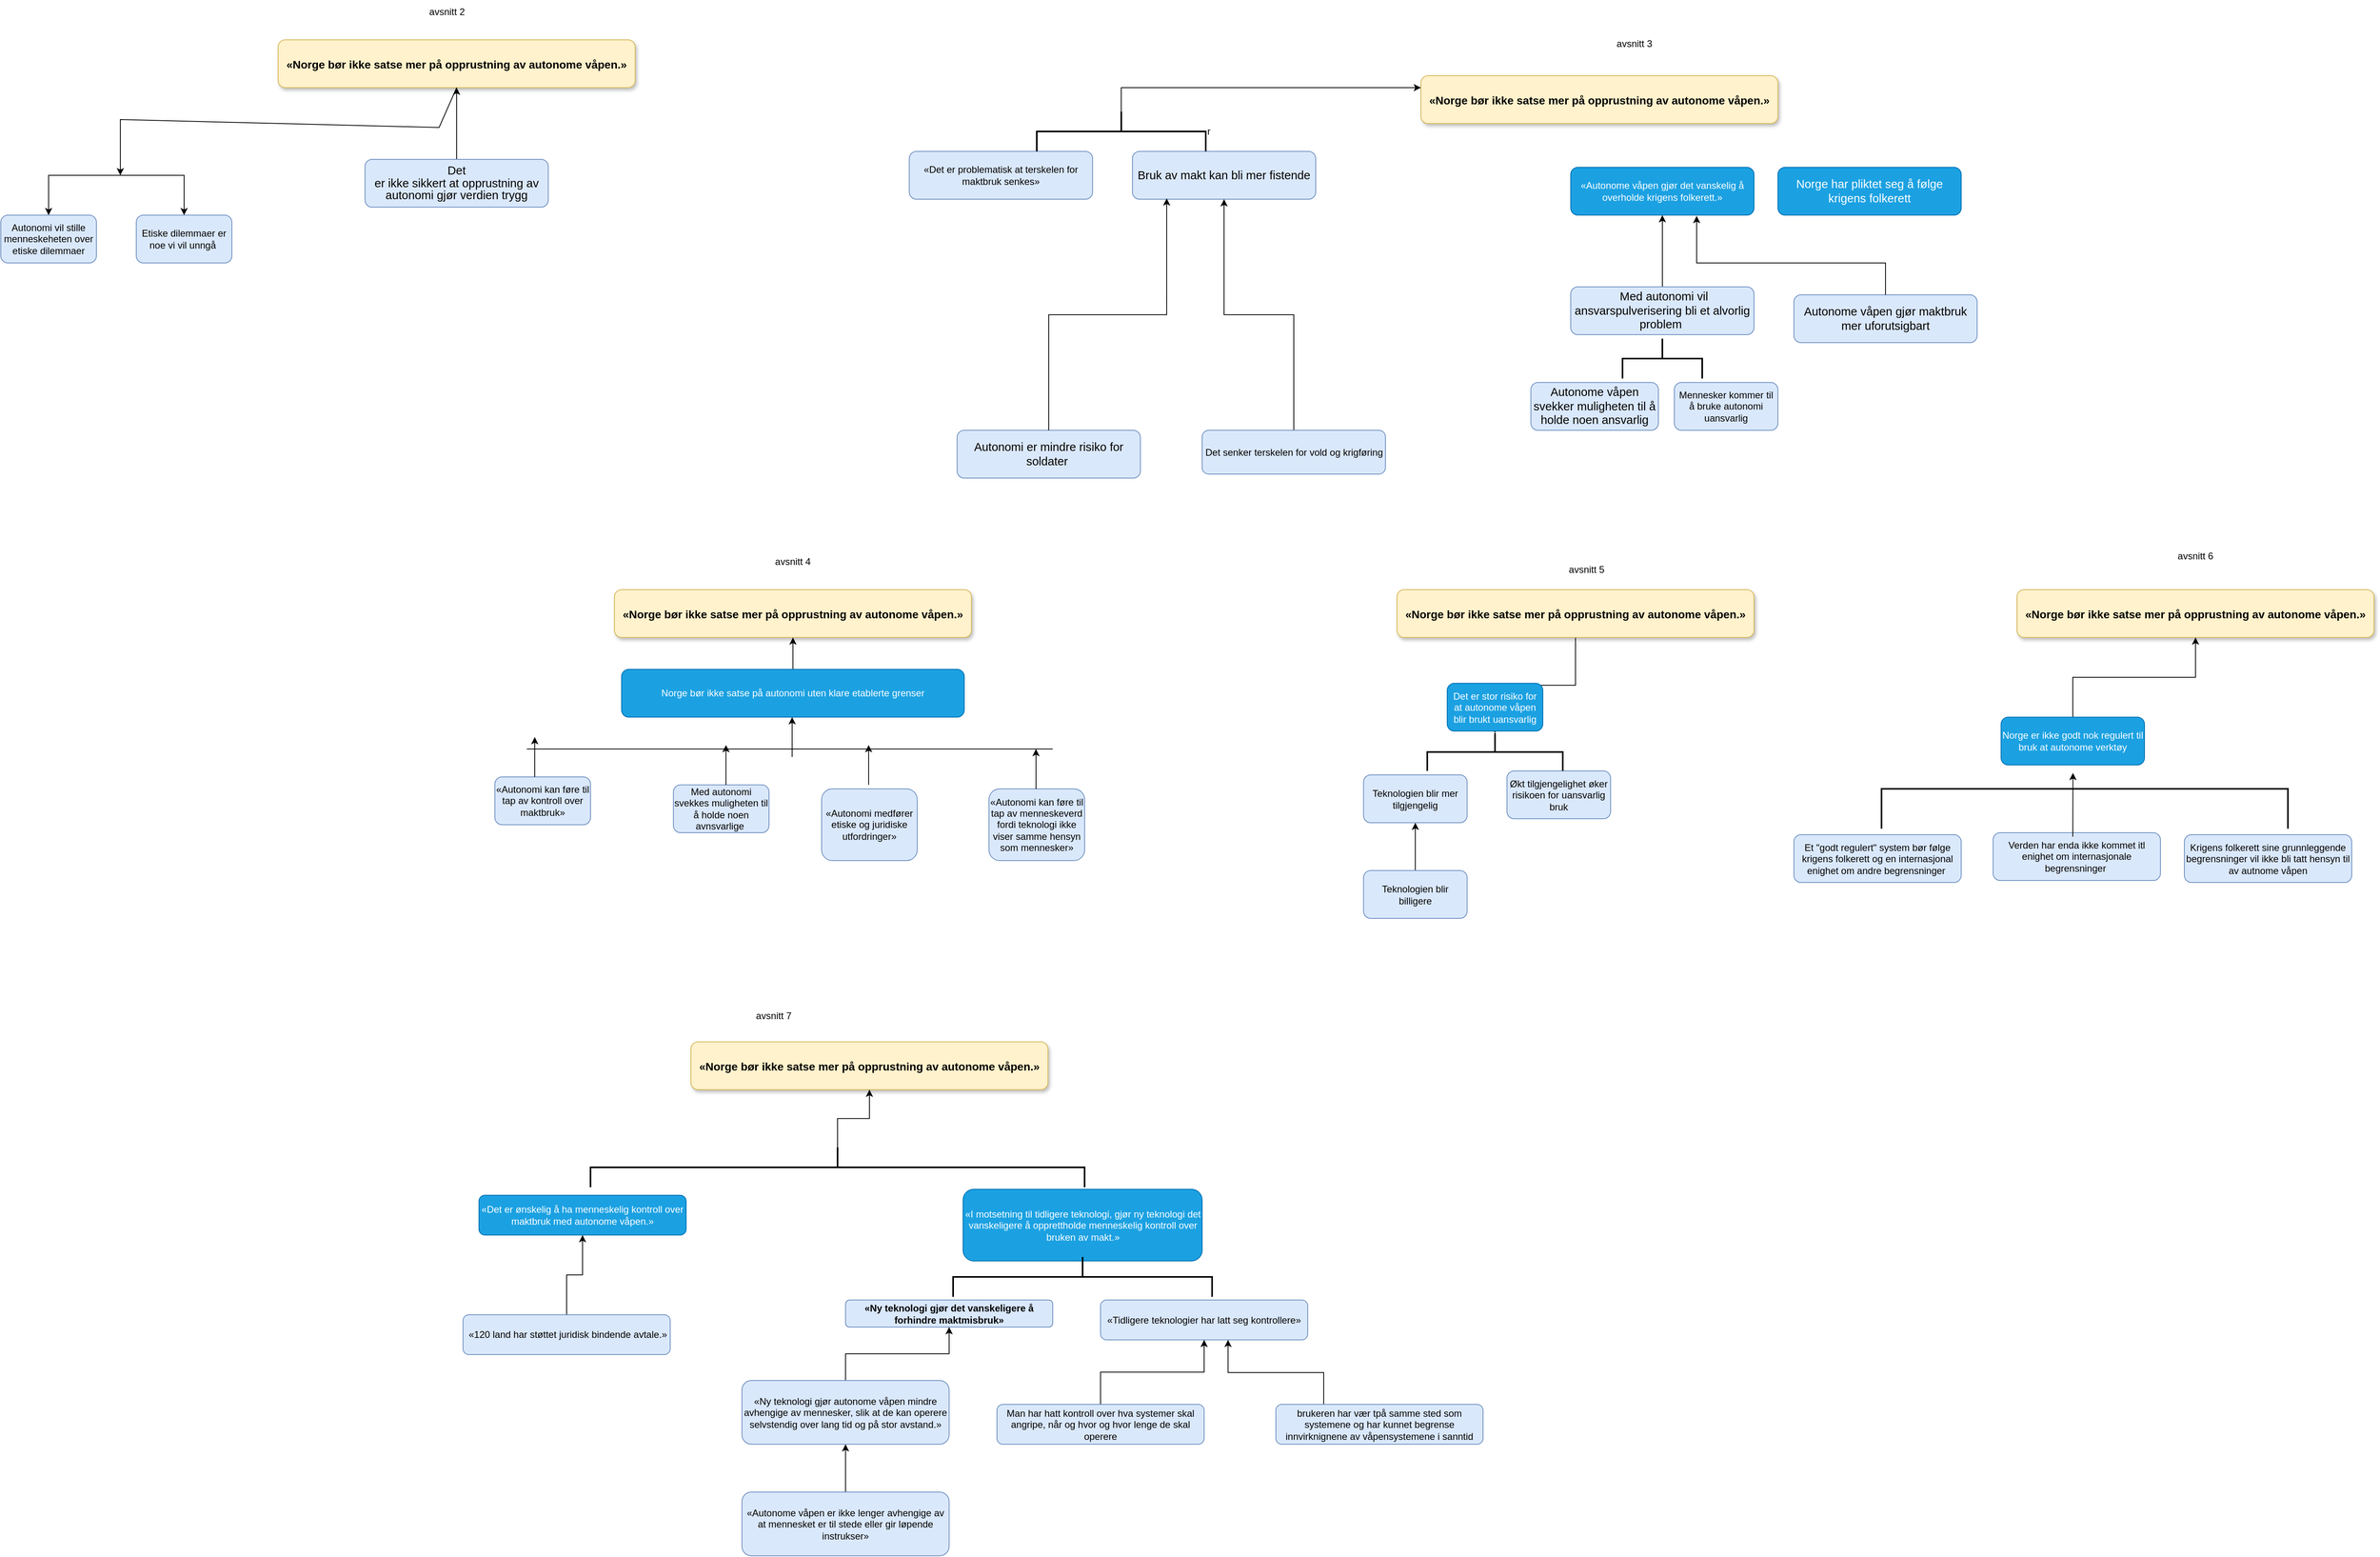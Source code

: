 <mxfile version="26.2.10">
  <diagram name="Page-1" id="97916047-d0de-89f5-080d-49f4d83e522f">
    <mxGraphModel dx="1433" dy="904" grid="1" gridSize="10" guides="1" tooltips="1" connect="1" arrows="1" fold="1" page="1" pageScale="1.5" pageWidth="3300" pageHeight="2339" background="none" math="0" shadow="0">
      <root>
        <mxCell id="0" />
        <mxCell id="1" parent="0" />
        <mxCell id="2" value="«Norge bør ikke satse mer på opprustning av autonome våpen.»" style="rounded=1;fillColor=#fff2cc;strokeColor=#d6b656;shadow=1;fontStyle=1;fontSize=14;" parent="1" vertex="1">
          <mxGeometry x="548" y="220" width="448" height="60" as="geometry" />
        </mxCell>
        <mxCell id="hGJrG1NqVIESyf2mDqUu-56" value="Autonomi vil stille menneskeheten over etiske dilemmaer" style="rounded=1;whiteSpace=wrap;html=1;fillColor=#dae8fc;strokeColor=#6c8ebf;" vertex="1" parent="1">
          <mxGeometry x="200" y="440" width="120" height="60" as="geometry" />
        </mxCell>
        <mxCell id="hGJrG1NqVIESyf2mDqUu-89" value="" style="edgeStyle=orthogonalEdgeStyle;rounded=0;orthogonalLoop=1;jettySize=auto;html=1;" edge="1" parent="1" source="hGJrG1NqVIESyf2mDqUu-57" target="2">
          <mxGeometry relative="1" as="geometry" />
        </mxCell>
        <mxCell id="hGJrG1NqVIESyf2mDqUu-57" value="&lt;span style=&quot;font-size:11.0pt;line-height:107%;&lt;br/&gt;font-family:&amp;quot;Calibri&amp;quot;,sans-serif;mso-ascii-theme-font:minor-latin;mso-fareast-font-family:&lt;br/&gt;Calibri;mso-fareast-theme-font:minor-latin;mso-hansi-theme-font:minor-latin;&lt;br/&gt;mso-bidi-font-family:&amp;quot;Times New Roman&amp;quot;;mso-bidi-theme-font:minor-bidi;&lt;br/&gt;mso-ansi-language:NO-BOK;mso-fareast-language:EN-US;mso-bidi-language:AR-SA&quot;&gt;Det&lt;br/&gt;er ikke sikkert at opprustning av autonomi gjør verdien trygg&lt;/span&gt;" style="rounded=1;whiteSpace=wrap;html=1;fillColor=#dae8fc;strokeColor=#6c8ebf;" vertex="1" parent="1">
          <mxGeometry x="657" y="370" width="230" height="60" as="geometry" />
        </mxCell>
        <mxCell id="hGJrG1NqVIESyf2mDqUu-59" value="Etiske dilemmaer er noe vi vil unngå&amp;nbsp;" style="rounded=1;whiteSpace=wrap;html=1;fillColor=#dae8fc;strokeColor=#6c8ebf;" vertex="1" parent="1">
          <mxGeometry x="370" y="440" width="120" height="60" as="geometry" />
        </mxCell>
        <mxCell id="hGJrG1NqVIESyf2mDqUu-61" value="" style="endArrow=classic;startArrow=classic;html=1;rounded=0;entryX=0.5;entryY=0;entryDx=0;entryDy=0;exitX=0.5;exitY=0;exitDx=0;exitDy=0;" edge="1" parent="1" source="hGJrG1NqVIESyf2mDqUu-56" target="hGJrG1NqVIESyf2mDqUu-59">
          <mxGeometry width="50" height="50" relative="1" as="geometry">
            <mxPoint x="290" y="380" as="sourcePoint" />
            <mxPoint x="400" y="380" as="targetPoint" />
            <Array as="points">
              <mxPoint x="260" y="390" />
              <mxPoint x="340" y="390" />
              <mxPoint x="430" y="390" />
            </Array>
          </mxGeometry>
        </mxCell>
        <mxCell id="hGJrG1NqVIESyf2mDqUu-62" value="" style="endArrow=classic;html=1;rounded=0;exitX=0.5;exitY=1;exitDx=0;exitDy=0;" edge="1" parent="1" source="2">
          <mxGeometry width="50" height="50" relative="1" as="geometry">
            <mxPoint x="620" y="340" as="sourcePoint" />
            <mxPoint x="350" y="390" as="targetPoint" />
            <Array as="points">
              <mxPoint x="750" y="330" />
              <mxPoint x="350" y="320" />
            </Array>
          </mxGeometry>
        </mxCell>
        <mxCell id="hGJrG1NqVIESyf2mDqUu-63" value="&lt;span style=&quot;font-size: 14.667px;&quot;&gt;Bruk av makt kan bli mer fistende&lt;/span&gt;" style="rounded=1;whiteSpace=wrap;html=1;fillColor=#dae8fc;strokeColor=#6c8ebf;" vertex="1" parent="1">
          <mxGeometry x="1620" y="360" width="230" height="60" as="geometry" />
        </mxCell>
        <mxCell id="hGJrG1NqVIESyf2mDqUu-67" value="«Autonome våpen gjør det vanskelig å overholde krigens folkerett.»" style="rounded=1;whiteSpace=wrap;html=1;fillColor=#1ba1e2;strokeColor=#006EAF;fontColor=#ffffff;" vertex="1" parent="1">
          <mxGeometry x="2170" y="380" width="230" height="60" as="geometry" />
        </mxCell>
        <mxCell id="hGJrG1NqVIESyf2mDqUu-68" value="&lt;span style=&quot;font-size: 14.667px;&quot;&gt;Norge har pliktet seg å følge krigens folkerett&lt;/span&gt;" style="rounded=1;whiteSpace=wrap;html=1;fillColor=#1ba1e2;strokeColor=#006EAF;fontColor=#ffffff;" vertex="1" parent="1">
          <mxGeometry x="2430" y="380" width="230" height="60" as="geometry" />
        </mxCell>
        <mxCell id="hGJrG1NqVIESyf2mDqUu-128" value="" style="edgeStyle=orthogonalEdgeStyle;rounded=0;orthogonalLoop=1;jettySize=auto;html=1;" edge="1" parent="1" source="hGJrG1NqVIESyf2mDqUu-69" target="hGJrG1NqVIESyf2mDqUu-67">
          <mxGeometry relative="1" as="geometry" />
        </mxCell>
        <mxCell id="hGJrG1NqVIESyf2mDqUu-69" value="&lt;span style=&quot;font-size: 14.667px;&quot;&gt;&amp;nbsp;Med autonomi vil ansvarspulverisering bli et alvorlig problem&amp;nbsp;&lt;/span&gt;" style="rounded=1;whiteSpace=wrap;html=1;fillColor=#dae8fc;strokeColor=#6c8ebf;" vertex="1" parent="1">
          <mxGeometry x="2170" y="530" width="230" height="60" as="geometry" />
        </mxCell>
        <mxCell id="hGJrG1NqVIESyf2mDqUu-70" value="«Norge bør ikke satse mer på opprustning av autonome våpen.»" style="rounded=1;fillColor=#fff2cc;strokeColor=#d6b656;shadow=1;fontStyle=1;fontSize=14;" vertex="1" parent="1">
          <mxGeometry x="1982" y="265" width="448" height="60" as="geometry" />
        </mxCell>
        <mxCell id="hGJrG1NqVIESyf2mDqUu-71" value="&lt;span style=&quot;font-size: 14.667px;&quot;&gt;Autonome våpen gjør maktbruk mer uforutsigbart&lt;/span&gt;" style="rounded=1;whiteSpace=wrap;html=1;fillColor=#dae8fc;strokeColor=#6c8ebf;" vertex="1" parent="1">
          <mxGeometry x="2450" y="540" width="230" height="60" as="geometry" />
        </mxCell>
        <mxCell id="hGJrG1NqVIESyf2mDqUu-124" style="edgeStyle=orthogonalEdgeStyle;rounded=0;orthogonalLoop=1;jettySize=auto;html=1;entryX=0.5;entryY=1;entryDx=0;entryDy=0;" edge="1" parent="1" source="hGJrG1NqVIESyf2mDqUu-72" target="hGJrG1NqVIESyf2mDqUu-63">
          <mxGeometry relative="1" as="geometry" />
        </mxCell>
        <mxCell id="hGJrG1NqVIESyf2mDqUu-72" value="Det senker terskelen for vold og krigføring" style="rounded=1;whiteSpace=wrap;html=1;fillColor=#dae8fc;strokeColor=#6c8ebf;" vertex="1" parent="1">
          <mxGeometry x="1707.5" y="710" width="230" height="55" as="geometry" />
        </mxCell>
        <mxCell id="hGJrG1NqVIESyf2mDqUu-82" value="Mennesker kommer til å bruke autonomi uansvarlig" style="whiteSpace=wrap;html=1;fillColor=#dae8fc;strokeColor=#6c8ebf;rounded=1;" vertex="1" parent="1">
          <mxGeometry x="2300" y="650" width="130" height="60" as="geometry" />
        </mxCell>
        <mxCell id="hGJrG1NqVIESyf2mDqUu-95" value="«Norge bør ikke satse mer på opprustning av autonome våpen.»" style="rounded=1;fillColor=#fff2cc;strokeColor=#d6b656;shadow=1;fontStyle=1;fontSize=14;" vertex="1" parent="1">
          <mxGeometry x="970" y="910" width="448" height="60" as="geometry" />
        </mxCell>
        <mxCell id="hGJrG1NqVIESyf2mDqUu-111" style="edgeStyle=orthogonalEdgeStyle;rounded=0;orthogonalLoop=1;jettySize=auto;html=1;exitX=0.5;exitY=0;exitDx=0;exitDy=0;entryX=0.5;entryY=1;entryDx=0;entryDy=0;" edge="1" parent="1" source="hGJrG1NqVIESyf2mDqUu-96" target="hGJrG1NqVIESyf2mDqUu-95">
          <mxGeometry relative="1" as="geometry" />
        </mxCell>
        <mxCell id="hGJrG1NqVIESyf2mDqUu-96" value="Norge bør ikke satse på autonomi uten klare etablerte grenser" style="rounded=1;whiteSpace=wrap;html=1;fillColor=#1ba1e2;strokeColor=#006EAF;fontColor=#ffffff;" vertex="1" parent="1">
          <mxGeometry x="979" y="1010" width="430" height="60" as="geometry" />
        </mxCell>
        <mxCell id="hGJrG1NqVIESyf2mDqUu-97" value="avsnitt 4" style="text;html=1;align=center;verticalAlign=middle;whiteSpace=wrap;rounded=0;" vertex="1" parent="1">
          <mxGeometry x="1164" y="860" width="60" height="30" as="geometry" />
        </mxCell>
        <mxCell id="hGJrG1NqVIESyf2mDqUu-98" value="avsnitt 2" style="text;html=1;align=center;verticalAlign=middle;whiteSpace=wrap;rounded=0;" vertex="1" parent="1">
          <mxGeometry x="730" y="170" width="60" height="30" as="geometry" />
        </mxCell>
        <mxCell id="hGJrG1NqVIESyf2mDqUu-99" value="«Autonomi kan føre til tap av kontroll over maktbruk»" style="rounded=1;whiteSpace=wrap;html=1;fillColor=#dae8fc;strokeColor=#6c8ebf;" vertex="1" parent="1">
          <mxGeometry x="820" y="1145" width="120" height="60" as="geometry" />
        </mxCell>
        <mxCell id="hGJrG1NqVIESyf2mDqUu-100" value="Med autonomi svekkes muligheten til å holde noen avnsvarlige&amp;nbsp;" style="rounded=1;whiteSpace=wrap;html=1;fillColor=#dae8fc;strokeColor=#6c8ebf;" vertex="1" parent="1">
          <mxGeometry x="1044" y="1155" width="120" height="60" as="geometry" />
        </mxCell>
        <mxCell id="hGJrG1NqVIESyf2mDqUu-101" value="«Autonomi medfører etiske og juridiske utfordringer»" style="rounded=1;whiteSpace=wrap;html=1;fillColor=#dae8fc;strokeColor=#6c8ebf;" vertex="1" parent="1">
          <mxGeometry x="1230" y="1160" width="120" height="90" as="geometry" />
        </mxCell>
        <mxCell id="hGJrG1NqVIESyf2mDqUu-102" value="«Autonomi kan føre til tap av menneskeverd fordi teknologi ikke viser samme hensyn som mennesker»" style="rounded=1;whiteSpace=wrap;html=1;fillColor=#dae8fc;strokeColor=#6c8ebf;" vertex="1" parent="1">
          <mxGeometry x="1440" y="1160" width="120" height="90" as="geometry" />
        </mxCell>
        <mxCell id="hGJrG1NqVIESyf2mDqUu-103" value="" style="endArrow=none;html=1;rounded=0;" edge="1" parent="1">
          <mxGeometry width="50" height="50" relative="1" as="geometry">
            <mxPoint x="860" y="1110" as="sourcePoint" />
            <mxPoint x="1520" y="1110" as="targetPoint" />
            <Array as="points">
              <mxPoint x="920" y="1110" />
              <mxPoint x="1180" y="1110" />
            </Array>
          </mxGeometry>
        </mxCell>
        <mxCell id="hGJrG1NqVIESyf2mDqUu-104" value="" style="endArrow=classic;html=1;rounded=0;" edge="1" parent="1">
          <mxGeometry width="50" height="50" relative="1" as="geometry">
            <mxPoint x="1499" y="1160" as="sourcePoint" />
            <mxPoint x="1499" y="1110" as="targetPoint" />
          </mxGeometry>
        </mxCell>
        <mxCell id="hGJrG1NqVIESyf2mDqUu-105" value="" style="endArrow=classic;html=1;rounded=0;" edge="1" parent="1">
          <mxGeometry width="50" height="50" relative="1" as="geometry">
            <mxPoint x="1193" y="1120" as="sourcePoint" />
            <mxPoint x="1193" y="1070" as="targetPoint" />
          </mxGeometry>
        </mxCell>
        <mxCell id="hGJrG1NqVIESyf2mDqUu-106" value="" style="endArrow=classic;html=1;rounded=0;" edge="1" parent="1">
          <mxGeometry width="50" height="50" relative="1" as="geometry">
            <mxPoint x="870" y="1145" as="sourcePoint" />
            <mxPoint x="870" y="1095" as="targetPoint" />
          </mxGeometry>
        </mxCell>
        <mxCell id="hGJrG1NqVIESyf2mDqUu-107" value="" style="endArrow=classic;html=1;rounded=0;" edge="1" parent="1">
          <mxGeometry width="50" height="50" relative="1" as="geometry">
            <mxPoint x="1110" y="1155" as="sourcePoint" />
            <mxPoint x="1110" y="1105" as="targetPoint" />
          </mxGeometry>
        </mxCell>
        <mxCell id="hGJrG1NqVIESyf2mDqUu-108" value="" style="endArrow=classic;html=1;rounded=0;" edge="1" parent="1">
          <mxGeometry width="50" height="50" relative="1" as="geometry">
            <mxPoint x="1289" y="1155" as="sourcePoint" />
            <mxPoint x="1289" y="1105" as="targetPoint" />
          </mxGeometry>
        </mxCell>
        <mxCell id="hGJrG1NqVIESyf2mDqUu-64" value="&lt;span style=&quot;font-size: 14.667px;&quot;&gt;Autonomi er mindre risiko for soldater&amp;nbsp;&lt;/span&gt;" style="rounded=1;whiteSpace=wrap;html=1;fillColor=#dae8fc;strokeColor=#6c8ebf;" vertex="1" parent="1">
          <mxGeometry x="1400" y="710" width="230" height="60" as="geometry" />
        </mxCell>
        <mxCell id="hGJrG1NqVIESyf2mDqUu-121" value="avsnitt 3" style="text;html=1;align=center;verticalAlign=middle;whiteSpace=wrap;rounded=0;" vertex="1" parent="1">
          <mxGeometry x="2220" y="210" width="60" height="30" as="geometry" />
        </mxCell>
        <mxCell id="hGJrG1NqVIESyf2mDqUu-123" style="edgeStyle=orthogonalEdgeStyle;rounded=0;orthogonalLoop=1;jettySize=auto;html=1;entryX=0.187;entryY=0.983;entryDx=0;entryDy=0;entryPerimeter=0;" edge="1" parent="1" source="hGJrG1NqVIESyf2mDqUu-64" target="hGJrG1NqVIESyf2mDqUu-63">
          <mxGeometry relative="1" as="geometry" />
        </mxCell>
        <mxCell id="hGJrG1NqVIESyf2mDqUu-125" value="«Det er problematisk at terskelen for maktbruk senkes»" style="rounded=1;whiteSpace=wrap;html=1;fillColor=#dae8fc;strokeColor=#6c8ebf;" vertex="1" parent="1">
          <mxGeometry x="1340" y="360" width="230" height="60" as="geometry" />
        </mxCell>
        <mxCell id="hGJrG1NqVIESyf2mDqUu-127" style="edgeStyle=orthogonalEdgeStyle;rounded=0;orthogonalLoop=1;jettySize=auto;html=1;exitX=0;exitY=0.5;exitDx=0;exitDy=0;exitPerimeter=0;entryX=0;entryY=0.25;entryDx=0;entryDy=0;" edge="1" parent="1" source="hGJrG1NqVIESyf2mDqUu-126" target="hGJrG1NqVIESyf2mDqUu-70">
          <mxGeometry relative="1" as="geometry" />
        </mxCell>
        <mxCell id="hGJrG1NqVIESyf2mDqUu-126" value="r" style="strokeWidth=2;html=1;shape=mxgraph.flowchart.annotation_2;align=left;labelPosition=right;pointerEvents=1;direction=south;" vertex="1" parent="1">
          <mxGeometry x="1500" y="310" width="212" height="50" as="geometry" />
        </mxCell>
        <mxCell id="hGJrG1NqVIESyf2mDqUu-129" style="edgeStyle=orthogonalEdgeStyle;rounded=0;orthogonalLoop=1;jettySize=auto;html=1;entryX=0.687;entryY=1.017;entryDx=0;entryDy=0;entryPerimeter=0;" edge="1" parent="1" source="hGJrG1NqVIESyf2mDqUu-71" target="hGJrG1NqVIESyf2mDqUu-67">
          <mxGeometry relative="1" as="geometry">
            <Array as="points">
              <mxPoint x="2565" y="500" />
              <mxPoint x="2328" y="500" />
            </Array>
          </mxGeometry>
        </mxCell>
        <mxCell id="hGJrG1NqVIESyf2mDqUu-134" value="&lt;span style=&quot;font-size: 14.667px;&quot;&gt;Autonome våpen svekker muligheten til å holde noen ansvarlig&lt;/span&gt;" style="whiteSpace=wrap;html=1;fillColor=#dae8fc;strokeColor=#6c8ebf;rounded=1;" vertex="1" parent="1">
          <mxGeometry x="2120" y="650" width="160" height="60" as="geometry" />
        </mxCell>
        <mxCell id="hGJrG1NqVIESyf2mDqUu-135" value="" style="strokeWidth=2;html=1;shape=mxgraph.flowchart.annotation_2;align=left;labelPosition=right;pointerEvents=1;rotation=90;" vertex="1" parent="1">
          <mxGeometry x="2260" y="570" width="50" height="100" as="geometry" />
        </mxCell>
        <mxCell id="hGJrG1NqVIESyf2mDqUu-148" value="" style="edgeStyle=orthogonalEdgeStyle;rounded=0;orthogonalLoop=1;jettySize=auto;html=1;" edge="1" parent="1" source="hGJrG1NqVIESyf2mDqUu-136" target="hGJrG1NqVIESyf2mDqUu-147">
          <mxGeometry relative="1" as="geometry" />
        </mxCell>
        <mxCell id="hGJrG1NqVIESyf2mDqUu-136" value="«Norge bør ikke satse mer på opprustning av autonome våpen.»" style="rounded=1;fillColor=#fff2cc;strokeColor=#d6b656;shadow=1;fontStyle=1;fontSize=14;" vertex="1" parent="1">
          <mxGeometry x="1952" y="910" width="448" height="60" as="geometry" />
        </mxCell>
        <mxCell id="hGJrG1NqVIESyf2mDqUu-137" value="avsnitt 5" style="text;html=1;align=center;verticalAlign=middle;whiteSpace=wrap;rounded=0;" vertex="1" parent="1">
          <mxGeometry x="2160" y="870" width="60" height="30" as="geometry" />
        </mxCell>
        <mxCell id="hGJrG1NqVIESyf2mDqUu-138" value="Det er stor risiko for at autonome våpen blir brukt uansvarlig" style="rounded=1;whiteSpace=wrap;html=1;fillColor=#1ba1e2;strokeColor=#006EAF;fontColor=#ffffff;" vertex="1" parent="1">
          <mxGeometry x="2015" y="1027.5" width="120" height="60" as="geometry" />
        </mxCell>
        <mxCell id="hGJrG1NqVIESyf2mDqUu-146" value="" style="edgeStyle=orthogonalEdgeStyle;rounded=0;orthogonalLoop=1;jettySize=auto;html=1;" edge="1" parent="1" source="hGJrG1NqVIESyf2mDqUu-139" target="hGJrG1NqVIESyf2mDqUu-145">
          <mxGeometry relative="1" as="geometry" />
        </mxCell>
        <mxCell id="hGJrG1NqVIESyf2mDqUu-139" value="Teknologien blir billigere" style="whiteSpace=wrap;html=1;fillColor=#dae8fc;strokeColor=#6c8ebf;rounded=1;" vertex="1" parent="1">
          <mxGeometry x="1910" y="1262.5" width="130" height="60" as="geometry" />
        </mxCell>
        <mxCell id="hGJrG1NqVIESyf2mDqUu-142" value="&lt;br&gt;Økt tilgjengelighet øker risikoen for uansvarlig bruk&lt;div&gt;&lt;br/&gt;&lt;/div&gt;" style="whiteSpace=wrap;html=1;fillColor=#dae8fc;strokeColor=#6c8ebf;rounded=1;" vertex="1" parent="1">
          <mxGeometry x="2090" y="1137.5" width="130" height="60" as="geometry" />
        </mxCell>
        <mxCell id="hGJrG1NqVIESyf2mDqUu-145" value="Teknologien blir mer tilgjengelig" style="whiteSpace=wrap;html=1;fillColor=#dae8fc;strokeColor=#6c8ebf;rounded=1;" vertex="1" parent="1">
          <mxGeometry x="1910" y="1142.5" width="130" height="60" as="geometry" />
        </mxCell>
        <mxCell id="hGJrG1NqVIESyf2mDqUu-147" value="" style="strokeWidth=2;html=1;shape=mxgraph.flowchart.annotation_2;align=left;labelPosition=right;pointerEvents=1;direction=south;" vertex="1" parent="1">
          <mxGeometry x="1990" y="1090" width="170" height="47.5" as="geometry" />
        </mxCell>
        <mxCell id="hGJrG1NqVIESyf2mDqUu-149" value="«Norge bør ikke satse mer på opprustning av autonome våpen.»" style="rounded=1;fillColor=#fff2cc;strokeColor=#d6b656;shadow=1;fontStyle=1;fontSize=14;" vertex="1" parent="1">
          <mxGeometry x="2730" y="910" width="448" height="60" as="geometry" />
        </mxCell>
        <mxCell id="hGJrG1NqVIESyf2mDqUu-150" value="avsnitt 6&lt;div&gt;&lt;br&gt;&lt;/div&gt;" style="text;html=1;align=center;verticalAlign=middle;whiteSpace=wrap;rounded=0;" vertex="1" parent="1">
          <mxGeometry x="2924" y="860" width="60" height="30" as="geometry" />
        </mxCell>
        <mxCell id="hGJrG1NqVIESyf2mDqUu-159" value="" style="edgeStyle=orthogonalEdgeStyle;rounded=0;orthogonalLoop=1;jettySize=auto;html=1;" edge="1" parent="1" source="hGJrG1NqVIESyf2mDqUu-151" target="hGJrG1NqVIESyf2mDqUu-149">
          <mxGeometry relative="1" as="geometry" />
        </mxCell>
        <mxCell id="hGJrG1NqVIESyf2mDqUu-151" value="Norge er ikke godt nok regulert til bruk at autonome verktøy" style="rounded=1;whiteSpace=wrap;html=1;fillColor=#1ba1e2;strokeColor=#006EAF;fontColor=#ffffff;" vertex="1" parent="1">
          <mxGeometry x="2710" y="1070" width="180" height="60" as="geometry" />
        </mxCell>
        <mxCell id="hGJrG1NqVIESyf2mDqUu-152" value="Krigens folkerett sine grunnleggende begrensninger vil ikke bli tatt hensyn til av autnome våpen" style="rounded=1;whiteSpace=wrap;html=1;fillColor=#dae8fc;strokeColor=#6c8ebf;" vertex="1" parent="1">
          <mxGeometry x="2940" y="1217.5" width="210" height="60" as="geometry" />
        </mxCell>
        <mxCell id="hGJrG1NqVIESyf2mDqUu-154" value="Et &quot;godt regulert&quot; system bør følge krigens folkerett og en internasjonal enighet om andre begrensninger&amp;nbsp;" style="rounded=1;whiteSpace=wrap;html=1;fillColor=#dae8fc;strokeColor=#6c8ebf;" vertex="1" parent="1">
          <mxGeometry x="2450" y="1217.5" width="210" height="60" as="geometry" />
        </mxCell>
        <mxCell id="hGJrG1NqVIESyf2mDqUu-155" value="Verden har enda ikke kommet itl enighet om internasjonale begrensninger&amp;nbsp;" style="rounded=1;whiteSpace=wrap;html=1;fillColor=#dae8fc;strokeColor=#6c8ebf;" vertex="1" parent="1">
          <mxGeometry x="2700" y="1215" width="210" height="60" as="geometry" />
        </mxCell>
        <mxCell id="hGJrG1NqVIESyf2mDqUu-157" value="" style="strokeWidth=2;html=1;shape=mxgraph.flowchart.annotation_1;align=left;pointerEvents=1;direction=south;" vertex="1" parent="1">
          <mxGeometry x="2560" y="1160" width="510" height="50" as="geometry" />
        </mxCell>
        <mxCell id="hGJrG1NqVIESyf2mDqUu-158" value="" style="endArrow=classic;html=1;rounded=0;entryX=-0.4;entryY=0.529;entryDx=0;entryDy=0;entryPerimeter=0;" edge="1" parent="1" target="hGJrG1NqVIESyf2mDqUu-157">
          <mxGeometry width="50" height="50" relative="1" as="geometry">
            <mxPoint x="2800" y="1220" as="sourcePoint" />
            <mxPoint x="2850" y="1170" as="targetPoint" />
          </mxGeometry>
        </mxCell>
        <mxCell id="hGJrG1NqVIESyf2mDqUu-160" value="«Norge bør ikke satse mer på opprustning av autonome våpen.»" style="rounded=1;fillColor=#fff2cc;strokeColor=#d6b656;shadow=1;fontStyle=1;fontSize=14;" vertex="1" parent="1">
          <mxGeometry x="1066" y="1477.5" width="448" height="60" as="geometry" />
        </mxCell>
        <mxCell id="hGJrG1NqVIESyf2mDqUu-161" value="&lt;div&gt;avsnitt 7&lt;/div&gt;" style="text;html=1;align=center;verticalAlign=middle;whiteSpace=wrap;rounded=0;" vertex="1" parent="1">
          <mxGeometry x="1140" y="1430" width="60" height="30" as="geometry" />
        </mxCell>
        <mxCell id="hGJrG1NqVIESyf2mDqUu-166" value="" style="edgeStyle=orthogonalEdgeStyle;rounded=0;orthogonalLoop=1;jettySize=auto;html=1;" edge="1" parent="1" source="hGJrG1NqVIESyf2mDqUu-163" target="hGJrG1NqVIESyf2mDqUu-164">
          <mxGeometry relative="1" as="geometry" />
        </mxCell>
        <mxCell id="hGJrG1NqVIESyf2mDqUu-163" value="&amp;nbsp;«120 land har støttet juridisk bindende avtale.»" style="rounded=1;whiteSpace=wrap;html=1;fillColor=#dae8fc;strokeColor=#6c8ebf;" vertex="1" parent="1">
          <mxGeometry x="780" y="1820" width="260" height="50" as="geometry" />
        </mxCell>
        <mxCell id="hGJrG1NqVIESyf2mDqUu-164" value="«Det er ønskelig å ha menneskelig kontroll over maktbruk med autonome våpen.»" style="rounded=1;whiteSpace=wrap;html=1;fillColor=#1ba1e2;strokeColor=#006EAF;fontColor=#ffffff;" vertex="1" parent="1">
          <mxGeometry x="800" y="1670" width="260" height="50" as="geometry" />
        </mxCell>
        <mxCell id="hGJrG1NqVIESyf2mDqUu-165" value="&lt;p class=&quot;&quot; data-end=&quot;292&quot; data-start=&quot;281&quot;&gt;&lt;span style=&quot;background-color: transparent; color: light-dark(rgb(0, 0, 0), rgb(255, 255, 255));&quot; data-end=&quot;393&quot; data-start=&quot;295&quot;&gt;«Tidligere teknologier har latt seg kontrollere»&lt;/span&gt;&lt;/p&gt;" style="rounded=1;whiteSpace=wrap;html=1;fillColor=#dae8fc;strokeColor=#6c8ebf;" vertex="1" parent="1">
          <mxGeometry x="1580" y="1801.5" width="260" height="50" as="geometry" />
        </mxCell>
        <mxCell id="hGJrG1NqVIESyf2mDqUu-167" value="&lt;strong data-end=&quot;1312&quot; data-start=&quot;1248&quot;&gt;«Ny teknologi gjør det vanskeligere å forhindre maktmisbruk»&lt;/strong&gt;" style="rounded=1;whiteSpace=wrap;html=1;fillColor=#dae8fc;strokeColor=#6c8ebf;" vertex="1" parent="1">
          <mxGeometry x="1260" y="1801.5" width="260" height="34" as="geometry" />
        </mxCell>
        <mxCell id="hGJrG1NqVIESyf2mDqUu-168" value="«I motsetning til tidligere teknologi, gjør ny teknologi det vanskeligere å opprettholde menneskelig kontroll over bruken av makt.»" style="rounded=1;whiteSpace=wrap;html=1;fillColor=#1ba1e2;strokeColor=#006EAF;fontColor=#ffffff;" vertex="1" parent="1">
          <mxGeometry x="1407.5" y="1662.5" width="300" height="90" as="geometry" />
        </mxCell>
        <mxCell id="hGJrG1NqVIESyf2mDqUu-174" value="" style="edgeStyle=orthogonalEdgeStyle;rounded=0;orthogonalLoop=1;jettySize=auto;html=1;" edge="1" parent="1" source="hGJrG1NqVIESyf2mDqUu-170" target="hGJrG1NqVIESyf2mDqUu-165">
          <mxGeometry relative="1" as="geometry" />
        </mxCell>
        <mxCell id="hGJrG1NqVIESyf2mDqUu-170" value="&lt;span style=&quot;text-align: left;&quot;&gt;Man har hatt kontroll over hva systemer skal angripe, når og hvor og hvor lenge de skal operere&lt;/span&gt;" style="rounded=1;whiteSpace=wrap;html=1;fillColor=#dae8fc;strokeColor=#6c8ebf;" vertex="1" parent="1">
          <mxGeometry x="1450" y="1932.5" width="260" height="50" as="geometry" />
        </mxCell>
        <mxCell id="hGJrG1NqVIESyf2mDqUu-175" value="" style="edgeStyle=orthogonalEdgeStyle;rounded=0;orthogonalLoop=1;jettySize=auto;html=1;" edge="1" parent="1" source="hGJrG1NqVIESyf2mDqUu-171" target="hGJrG1NqVIESyf2mDqUu-165">
          <mxGeometry relative="1" as="geometry">
            <mxPoint x="1740" y="1862.5" as="targetPoint" />
            <Array as="points">
              <mxPoint x="1860" y="1892.5" />
              <mxPoint x="1740" y="1892.5" />
            </Array>
          </mxGeometry>
        </mxCell>
        <mxCell id="hGJrG1NqVIESyf2mDqUu-171" value="&lt;span style=&quot;text-align: left;&quot;&gt;brukeren har vær tpå samme sted som systemene og har kunnet begrense innvirknignene av våpensystemene i sanntid&lt;/span&gt;" style="rounded=1;whiteSpace=wrap;html=1;fillColor=#dae8fc;strokeColor=#6c8ebf;" vertex="1" parent="1">
          <mxGeometry x="1800" y="1932.5" width="260" height="50" as="geometry" />
        </mxCell>
        <mxCell id="hGJrG1NqVIESyf2mDqUu-186" value="" style="edgeStyle=orthogonalEdgeStyle;rounded=0;orthogonalLoop=1;jettySize=auto;html=1;" edge="1" parent="1" source="hGJrG1NqVIESyf2mDqUu-178" target="hGJrG1NqVIESyf2mDqUu-179">
          <mxGeometry relative="1" as="geometry" />
        </mxCell>
        <mxCell id="hGJrG1NqVIESyf2mDqUu-178" value="«Autonome våpen er ikke lenger avhengige av at mennesket er til stede eller gir løpende instrukser»" style="rounded=1;whiteSpace=wrap;html=1;fillColor=#dae8fc;strokeColor=#6c8ebf;" vertex="1" parent="1">
          <mxGeometry x="1130" y="2042.5" width="260" height="80" as="geometry" />
        </mxCell>
        <mxCell id="hGJrG1NqVIESyf2mDqUu-184" style="edgeStyle=orthogonalEdgeStyle;rounded=0;orthogonalLoop=1;jettySize=auto;html=1;entryX=0.5;entryY=1;entryDx=0;entryDy=0;" edge="1" parent="1" source="hGJrG1NqVIESyf2mDqUu-179" target="hGJrG1NqVIESyf2mDqUu-167">
          <mxGeometry relative="1" as="geometry" />
        </mxCell>
        <mxCell id="hGJrG1NqVIESyf2mDqUu-179" value="«Ny teknologi gjør autonome våpen mindre avhengige av mennesker, slik at de kan operere selvstendig over lang tid og på stor avstand.»" style="rounded=1;whiteSpace=wrap;html=1;fillColor=#dae8fc;strokeColor=#6c8ebf;" vertex="1" parent="1">
          <mxGeometry x="1130" y="1902.5" width="260" height="80" as="geometry" />
        </mxCell>
        <mxCell id="hGJrG1NqVIESyf2mDqUu-185" value="" style="strokeWidth=2;html=1;shape=mxgraph.flowchart.annotation_2;align=left;labelPosition=right;pointerEvents=1;rotation=90;" vertex="1" parent="1">
          <mxGeometry x="1532.5" y="1610" width="50" height="325" as="geometry" />
        </mxCell>
        <mxCell id="hGJrG1NqVIESyf2mDqUu-194" value="" style="edgeStyle=orthogonalEdgeStyle;rounded=0;orthogonalLoop=1;jettySize=auto;html=1;" edge="1" parent="1" source="hGJrG1NqVIESyf2mDqUu-193" target="hGJrG1NqVIESyf2mDqUu-160">
          <mxGeometry relative="1" as="geometry" />
        </mxCell>
        <mxCell id="hGJrG1NqVIESyf2mDqUu-193" value="" style="strokeWidth=2;html=1;shape=mxgraph.flowchart.annotation_2;align=left;labelPosition=right;pointerEvents=1;direction=south;" vertex="1" parent="1">
          <mxGeometry x="940" y="1610" width="620" height="50" as="geometry" />
        </mxCell>
      </root>
    </mxGraphModel>
  </diagram>
</mxfile>
